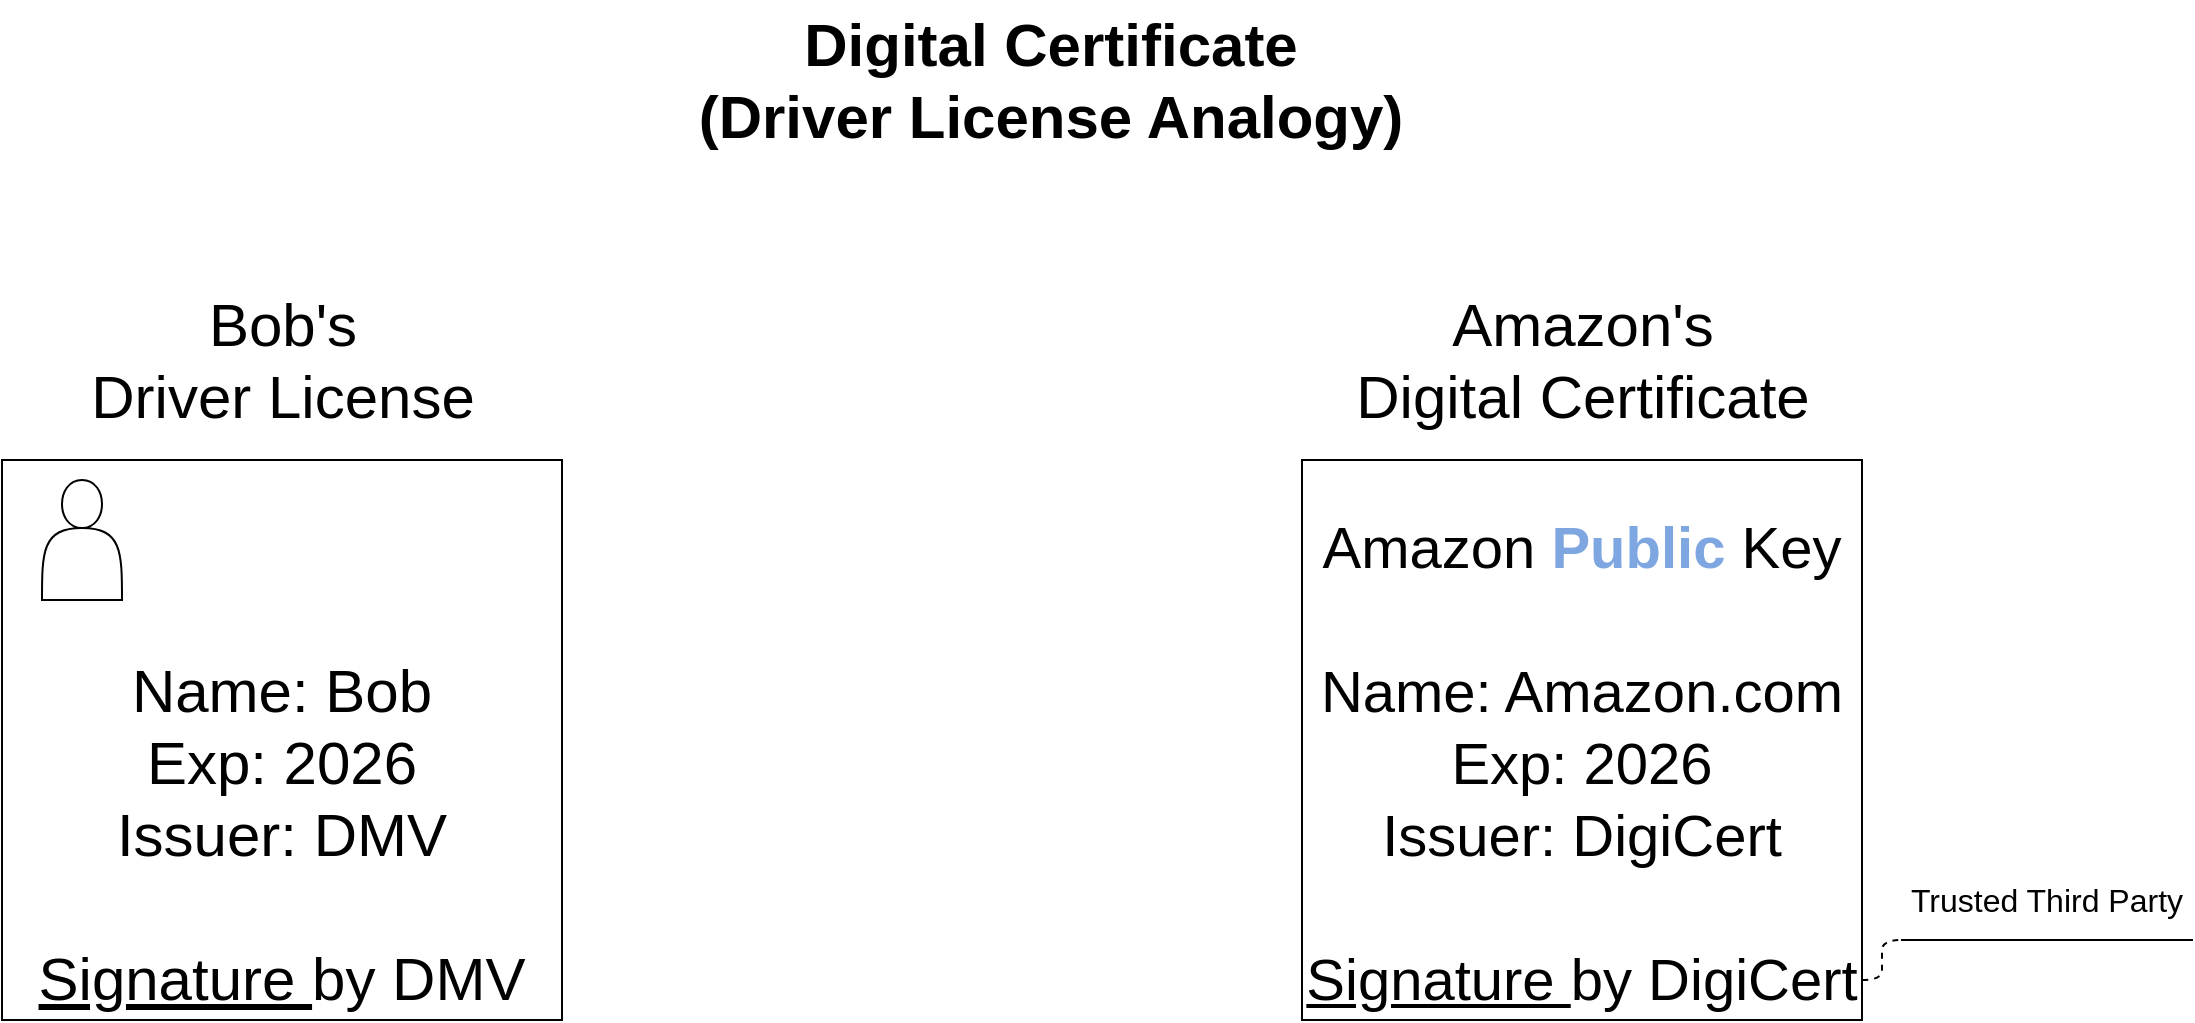 <mxfile version="12.6.4" type="github">
  <diagram id="CQ3KaExliSfZ6187Da4M" name="Page-1">
    <mxGraphModel dx="1422" dy="745" grid="1" gridSize="10" guides="1" tooltips="1" connect="1" arrows="1" fold="1" page="1" pageScale="1" pageWidth="1169" pageHeight="827" math="0" shadow="0">
      <root>
        <mxCell id="0"/>
        <mxCell id="1" parent="0"/>
        <mxCell id="skK5ssZXJBMdEnIlcwYf-1" value="Digital Certificate&lt;br style=&quot;font-size: 30px;&quot;&gt;(Driver License Analogy)" style="text;html=1;align=center;verticalAlign=middle;resizable=0;points=[];autosize=1;fontSize=30;fontStyle=1" parent="1" vertex="1">
          <mxGeometry x="399" y="10" width="370" height="80" as="geometry"/>
        </mxCell>
        <mxCell id="skK5ssZXJBMdEnIlcwYf-2" value="Name: Bob&lt;br&gt;Exp: 2026&lt;br&gt;Issuer: DMV&lt;br&gt;&lt;br&gt;&lt;u&gt;Signature &lt;/u&gt;by DMV" style="whiteSpace=wrap;html=1;aspect=fixed;fontSize=30;verticalAlign=bottom;" parent="1" vertex="1">
          <mxGeometry x="60" y="240" width="280" height="280" as="geometry"/>
        </mxCell>
        <mxCell id="skK5ssZXJBMdEnIlcwYf-4" value="" style="shape=actor;whiteSpace=wrap;html=1;fontSize=30;" parent="1" vertex="1">
          <mxGeometry x="80" y="250" width="40" height="60" as="geometry"/>
        </mxCell>
        <mxCell id="skK5ssZXJBMdEnIlcwYf-6" value="&lt;font style=&quot;font-size: 29px&quot;&gt;Amazon &lt;b&gt;&lt;font color=&quot;#7ea6e0&quot;&gt;Public &lt;/font&gt;&lt;/b&gt;Key&lt;br&gt;&lt;br&gt;Name: Amazon.com&lt;br&gt;Exp: 2026&lt;br&gt;Issuer: DigiCert&lt;br&gt;&lt;br&gt;&lt;u&gt;Signature &lt;/u&gt;by DigiCert&lt;/font&gt;" style="whiteSpace=wrap;html=1;aspect=fixed;fontSize=30;verticalAlign=bottom;" parent="1" vertex="1">
          <mxGeometry x="710" y="240" width="280" height="280" as="geometry"/>
        </mxCell>
        <mxCell id="skK5ssZXJBMdEnIlcwYf-8" value="Bob&#39;s&lt;br&gt;Driver License" style="text;html=1;align=center;verticalAlign=middle;resizable=0;points=[];autosize=1;fontSize=30;" parent="1" vertex="1">
          <mxGeometry x="95" y="150" width="210" height="80" as="geometry"/>
        </mxCell>
        <mxCell id="skK5ssZXJBMdEnIlcwYf-9" value="Amazon&#39;s&lt;br&gt;Digital Certificate" style="text;html=1;align=center;verticalAlign=middle;resizable=0;points=[];autosize=1;fontSize=30;" parent="1" vertex="1">
          <mxGeometry x="730" y="150" width="240" height="80" as="geometry"/>
        </mxCell>
        <mxCell id="skK5ssZXJBMdEnIlcwYf-10" value="&lt;font style=&quot;font-size: 16px&quot;&gt;Trusted Third Party&lt;/font&gt;" style="whiteSpace=wrap;html=1;shape=partialRectangle;top=0;left=0;bottom=1;right=0;points=[[0,1],[1,1]];strokeColor=#000000;fillColor=none;align=center;verticalAlign=middle;routingCenterY=0.5;snapToPoint=1;container=1;recursiveResize=0;autosize=1;treeFolding=1;treeMoving=1;fontSize=30;horizontal=1;" parent="1" vertex="1">
          <mxGeometry x="1010" y="430" width="145" height="50" as="geometry"/>
        </mxCell>
        <mxCell id="skK5ssZXJBMdEnIlcwYf-11" value="" style="edgeStyle=entityRelationEdgeStyle;startArrow=none;endArrow=none;segment=10;curved=1;fontSize=30;dashed=1;" parent="1" target="skK5ssZXJBMdEnIlcwYf-10" edge="1">
          <mxGeometry relative="1" as="geometry">
            <mxPoint x="990" y="500" as="sourcePoint"/>
          </mxGeometry>
        </mxCell>
      </root>
    </mxGraphModel>
  </diagram>
</mxfile>
